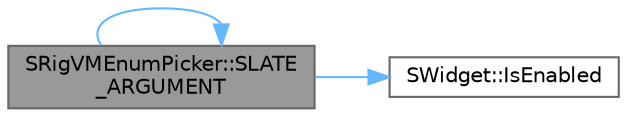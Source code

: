 digraph "SRigVMEnumPicker::SLATE_ARGUMENT"
{
 // INTERACTIVE_SVG=YES
 // LATEX_PDF_SIZE
  bgcolor="transparent";
  edge [fontname=Helvetica,fontsize=10,labelfontname=Helvetica,labelfontsize=10];
  node [fontname=Helvetica,fontsize=10,shape=box,height=0.2,width=0.4];
  rankdir="LR";
  Node1 [id="Node000001",label="SRigVMEnumPicker::SLATE\l_ARGUMENT",height=0.2,width=0.4,color="gray40", fillcolor="grey60", style="filled", fontcolor="black",tooltip=" "];
  Node1 -> Node2 [id="edge1_Node000001_Node000002",color="steelblue1",style="solid",tooltip=" "];
  Node2 [id="Node000002",label="SWidget::IsEnabled",height=0.2,width=0.4,color="grey40", fillcolor="white", style="filled",URL="$dd/de2/classSWidget.html#a6d7ee3dccd2b238c9f9b102577835e33",tooltip=" "];
  Node1 -> Node1 [id="edge2_Node000001_Node000001",color="steelblue1",style="solid",tooltip=" "];
}
